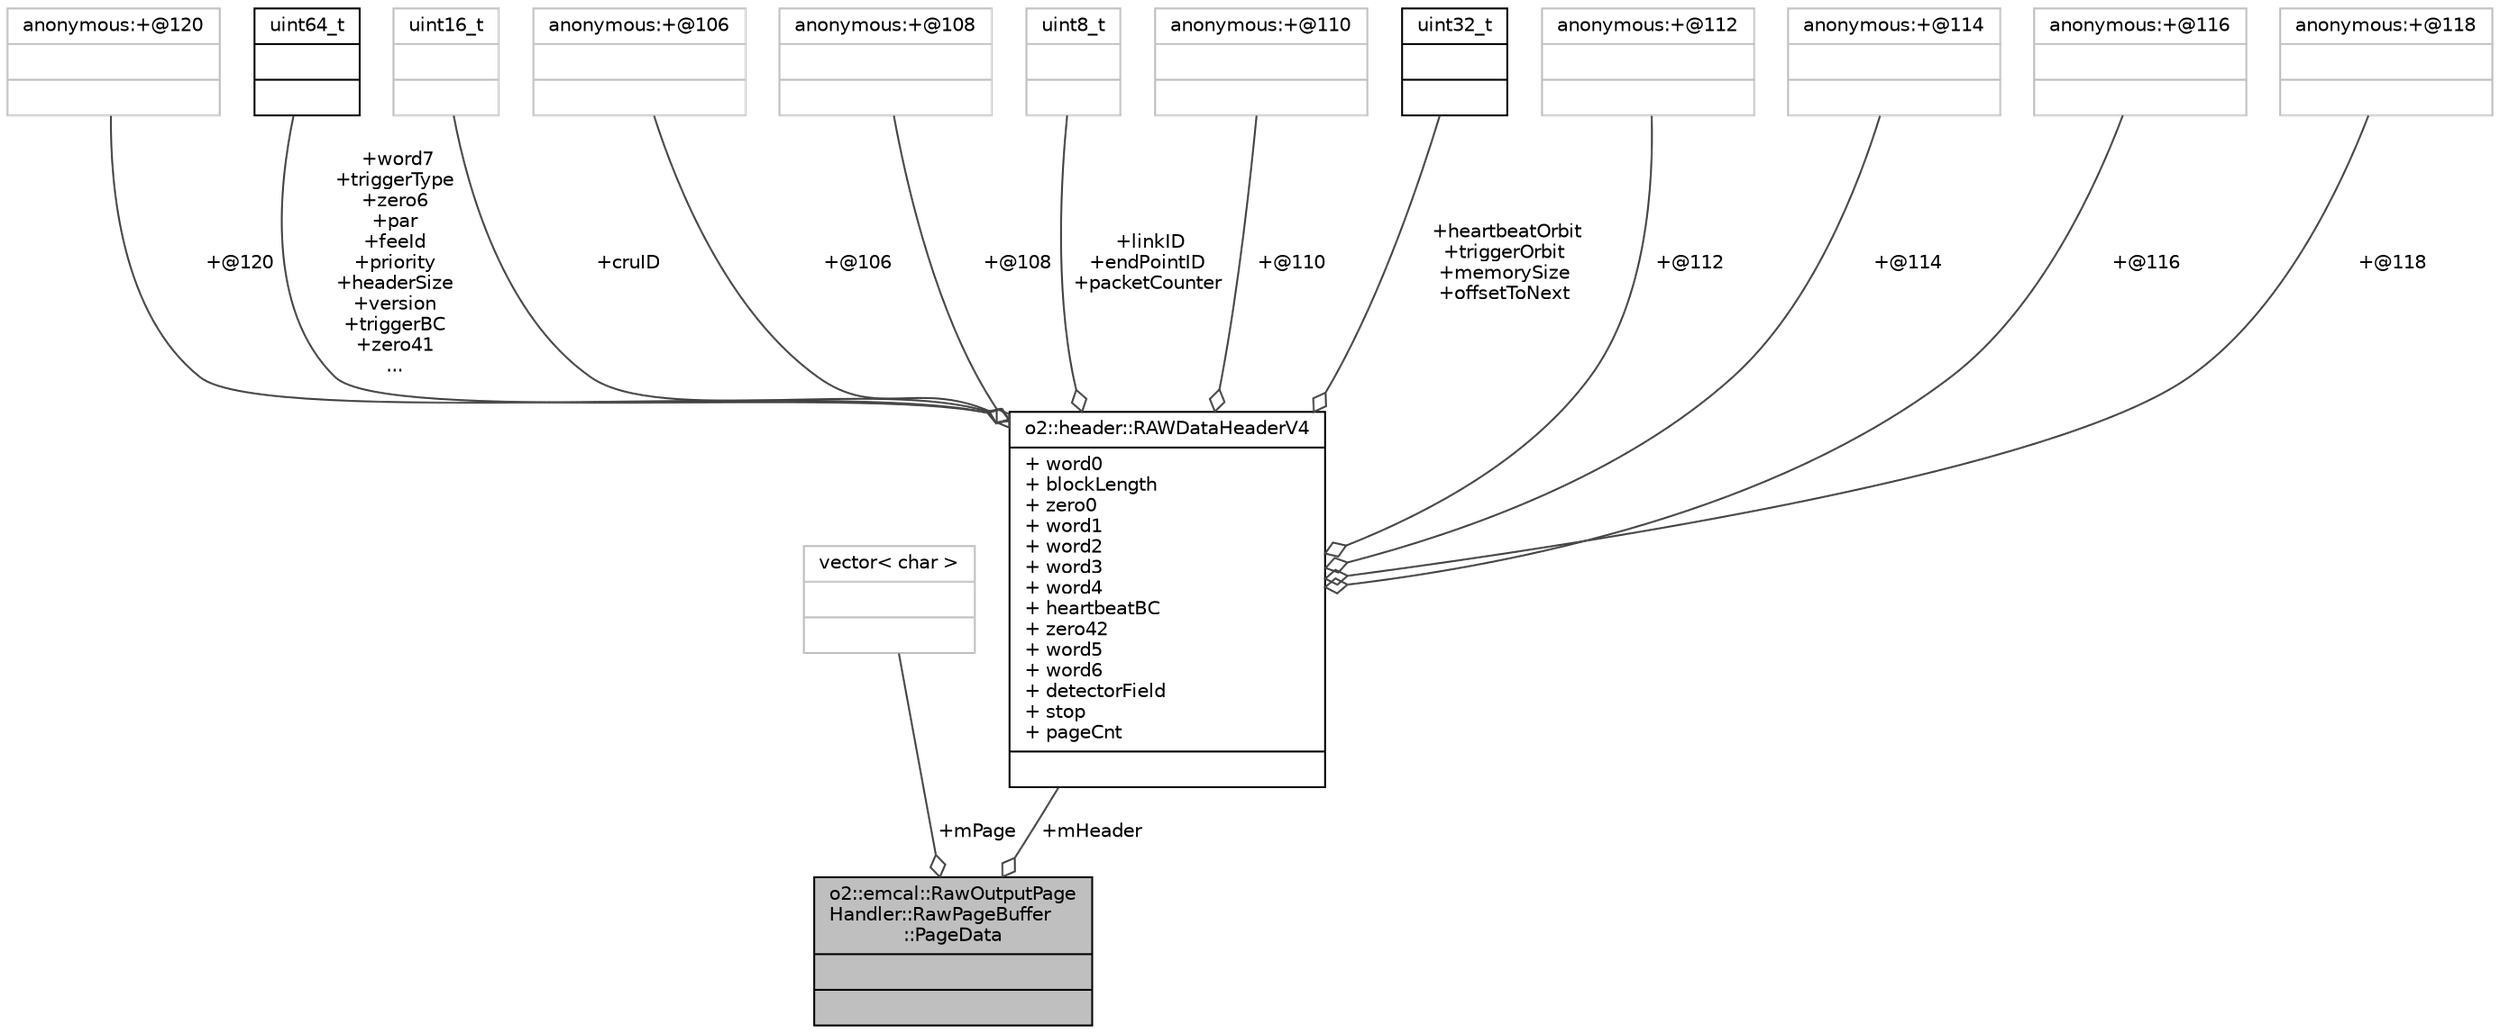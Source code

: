 digraph "o2::emcal::RawOutputPageHandler::RawPageBuffer::PageData"
{
 // INTERACTIVE_SVG=YES
  bgcolor="transparent";
  edge [fontname="Helvetica",fontsize="10",labelfontname="Helvetica",labelfontsize="10"];
  node [fontname="Helvetica",fontsize="10",shape=record];
  Node1 [label="{o2::emcal::RawOutputPage\lHandler::RawPageBuffer\l::PageData\n||}",height=0.2,width=0.4,color="black", fillcolor="grey75", style="filled", fontcolor="black"];
  Node2 -> Node1 [color="grey25",fontsize="10",style="solid",label=" +mPage" ,arrowhead="odiamond",fontname="Helvetica"];
  Node2 [label="{vector\< char \>\n||}",height=0.2,width=0.4,color="grey75"];
  Node3 -> Node1 [color="grey25",fontsize="10",style="solid",label=" +mHeader" ,arrowhead="odiamond",fontname="Helvetica"];
  Node3 [label="{o2::header::RAWDataHeaderV4\n|+ word0\l+ blockLength\l+ zero0\l+ word1\l+ word2\l+ word3\l+ word4\l+ heartbeatBC\l+ zero42\l+ word5\l+ word6\l+ detectorField\l+ stop\l+ pageCnt\l|}",height=0.2,width=0.4,color="black",URL="$d8/d47/structo2_1_1header_1_1RAWDataHeaderV4.html"];
  Node4 -> Node3 [color="grey25",fontsize="10",style="solid",label=" +@120" ,arrowhead="odiamond",fontname="Helvetica"];
  Node4 [label="{anonymous:+@120\n||}",height=0.2,width=0.4,color="grey75"];
  Node5 -> Node3 [color="grey25",fontsize="10",style="solid",label=" +word7\n+triggerType\n+zero6\n+par\n+feeId\n+priority\n+headerSize\n+version\n+triggerBC\n+zero41\n..." ,arrowhead="odiamond",fontname="Helvetica"];
  Node5 [label="{uint64_t\n||}",height=0.2,width=0.4,color="black",URL="$d6/d30/classuint64__t.html"];
  Node6 -> Node3 [color="grey25",fontsize="10",style="solid",label=" +cruID" ,arrowhead="odiamond",fontname="Helvetica"];
  Node6 [label="{uint16_t\n||}",height=0.2,width=0.4,color="grey75"];
  Node7 -> Node3 [color="grey25",fontsize="10",style="solid",label=" +@106" ,arrowhead="odiamond",fontname="Helvetica"];
  Node7 [label="{anonymous:+@106\n||}",height=0.2,width=0.4,color="grey75"];
  Node8 -> Node3 [color="grey25",fontsize="10",style="solid",label=" +@108" ,arrowhead="odiamond",fontname="Helvetica"];
  Node8 [label="{anonymous:+@108\n||}",height=0.2,width=0.4,color="grey75"];
  Node9 -> Node3 [color="grey25",fontsize="10",style="solid",label=" +linkID\n+endPointID\n+packetCounter" ,arrowhead="odiamond",fontname="Helvetica"];
  Node9 [label="{uint8_t\n||}",height=0.2,width=0.4,color="grey75"];
  Node10 -> Node3 [color="grey25",fontsize="10",style="solid",label=" +@110" ,arrowhead="odiamond",fontname="Helvetica"];
  Node10 [label="{anonymous:+@110\n||}",height=0.2,width=0.4,color="grey75"];
  Node11 -> Node3 [color="grey25",fontsize="10",style="solid",label=" +heartbeatOrbit\n+triggerOrbit\n+memorySize\n+offsetToNext" ,arrowhead="odiamond",fontname="Helvetica"];
  Node11 [label="{uint32_t\n||}",height=0.2,width=0.4,color="black",URL="$d3/d87/classuint32__t.html"];
  Node12 -> Node3 [color="grey25",fontsize="10",style="solid",label=" +@112" ,arrowhead="odiamond",fontname="Helvetica"];
  Node12 [label="{anonymous:+@112\n||}",height=0.2,width=0.4,color="grey75"];
  Node13 -> Node3 [color="grey25",fontsize="10",style="solid",label=" +@114" ,arrowhead="odiamond",fontname="Helvetica"];
  Node13 [label="{anonymous:+@114\n||}",height=0.2,width=0.4,color="grey75"];
  Node14 -> Node3 [color="grey25",fontsize="10",style="solid",label=" +@116" ,arrowhead="odiamond",fontname="Helvetica"];
  Node14 [label="{anonymous:+@116\n||}",height=0.2,width=0.4,color="grey75"];
  Node15 -> Node3 [color="grey25",fontsize="10",style="solid",label=" +@118" ,arrowhead="odiamond",fontname="Helvetica"];
  Node15 [label="{anonymous:+@118\n||}",height=0.2,width=0.4,color="grey75"];
}
